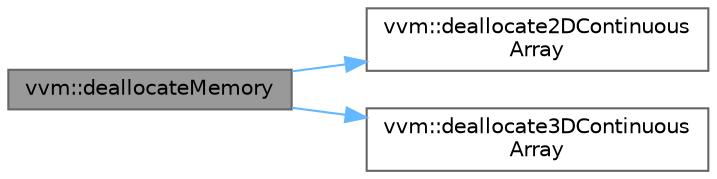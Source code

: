 digraph "vvm::deallocateMemory"
{
 // INTERACTIVE_SVG=YES
 // LATEX_PDF_SIZE
  bgcolor="transparent";
  edge [fontname=Helvetica,fontsize=10,labelfontname=Helvetica,labelfontsize=10];
  node [fontname=Helvetica,fontsize=10,shape=box,height=0.2,width=0.4];
  rankdir="LR";
  Node1 [id="Node000001",label="vvm::deallocateMemory",height=0.2,width=0.4,color="gray40", fillcolor="grey60", style="filled", fontcolor="black",tooltip=" "];
  Node1 -> Node2 [id="edge1_Node000001_Node000002",color="steelblue1",style="solid",tooltip=" "];
  Node2 [id="Node000002",label="vvm::deallocate2DContinuous\lArray",height=0.2,width=0.4,color="grey40", fillcolor="white", style="filled",URL="$classvvm.html#abcdd5cff6d1bab2f414fe98e87d98a3a",tooltip=" "];
  Node1 -> Node3 [id="edge2_Node000001_Node000003",color="steelblue1",style="solid",tooltip=" "];
  Node3 [id="Node000003",label="vvm::deallocate3DContinuous\lArray",height=0.2,width=0.4,color="grey40", fillcolor="white", style="filled",URL="$classvvm.html#af11d5584061d0e53bf6e492af9d151ae",tooltip=" "];
}
